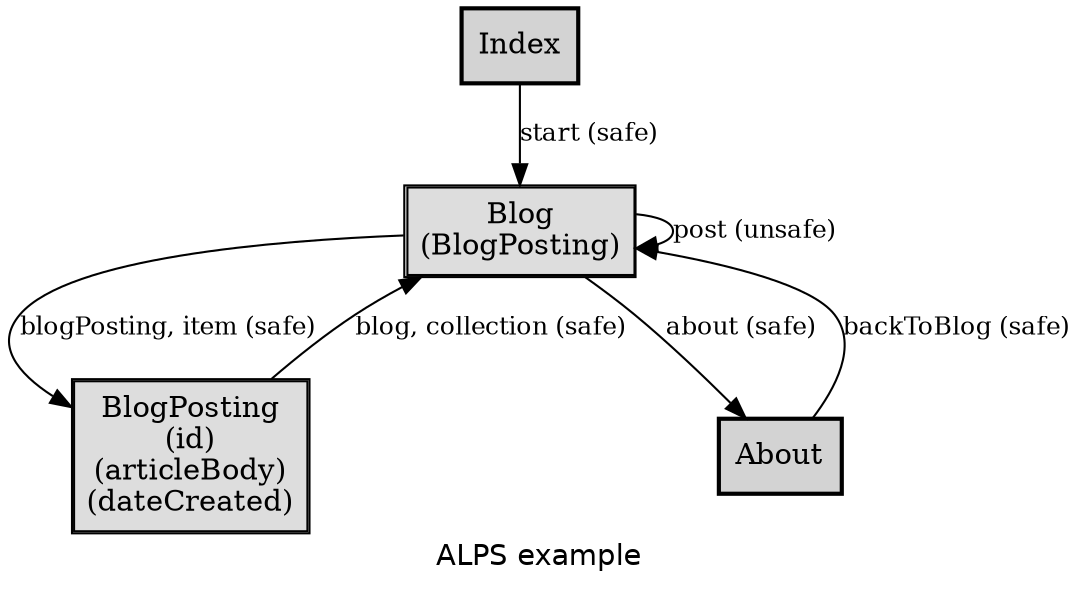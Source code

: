 digraph application_state_diagram {
  graph [
    labelloc="b";
    fontname="Helvetica"
    label="ALPS example";
    URL="index.html"
  ];
  node [shape = box, style = "bold,filled"];

    Blog [style=solid, margin=0.02, label=<<table cellspacing="0" cellpadding="5" cellborder="1" border="0"><tr><td bgcolor="#dddddd">Blog<br />(BlogPosting)<br /></td></tr></table>>,shape=box URL="docs/semantic.Blog.html"]
    BlogPosting [style=solid, margin=0.02, label=<<table cellspacing="0" cellpadding="5" cellborder="1" border="0"><tr><td bgcolor="#dddddd">BlogPosting<br />(id)<br />(articleBody)<br />(dateCreated)<br /></td></tr></table>>,shape=box URL="docs/semantic.BlogPosting.html"]

    Index -> Blog [fontsize=12 label = "start (safe)" URL="docs/safe.start.html"];
    About -> Blog [fontsize=12 label = "backToBlog (safe)" URL="docs/safe.backToBlog.html"];
    Blog -> BlogPosting [fontsize=12 label = "blogPosting, item (safe)" URL="docs/safe.blogPosting.html"];
    Blog -> Blog [fontsize=12 label = "post (unsafe)" URL="docs/unsafe.post.html"];
    Blog -> About [fontsize=12 label = "about (safe)" URL="docs/safe.about.html"];
    BlogPosting -> Blog [fontsize=12 label = "blog, collection (safe)" URL="docs/safe.blog.html"];

    Index [URL="docs/semantic.Index.html"]
    About [URL="docs/semantic.About.html"]

}